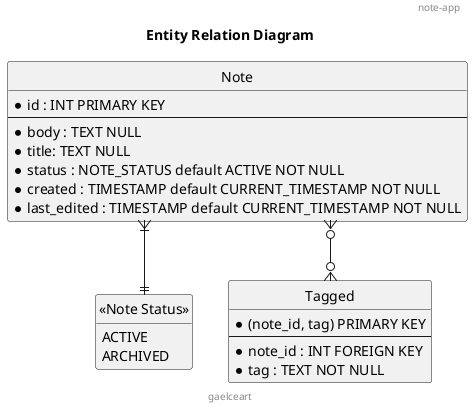 @startuml
header note-app 
title Entity Relation Diagram
footer gaelceart
skinparam linetype ortho
skinparam monochrome true
skinparam shadowing false
hide circle
hide methods
enum "<<Note Status>>" as ns {
   ACTIVE
   ARCHIVED
}

entity "Note" as n {
  * id : INT PRIMARY KEY
  --
  * body : TEXT NULL
  * title: TEXT NULL 
  * status : NOTE_STATUS default ACTIVE NOT NULL
  * created : TIMESTAMP default CURRENT_TIMESTAMP NOT NULL
  * last_edited : TIMESTAMP default CURRENT_TIMESTAMP NOT NULL
}

entity "Tagged" as t {
  * (note_id, tag) PRIMARY KEY
  --
  * note_id : INT FOREIGN KEY
  * tag : TEXT NOT NULL
}

n }|--|| ns
n }o--o{ t

@enduml
